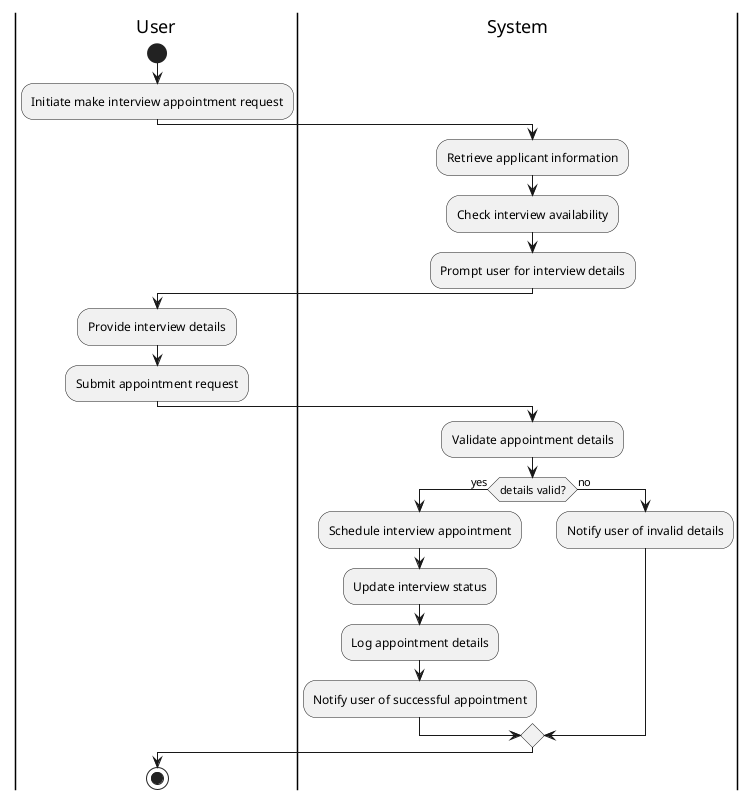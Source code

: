 @startuml "Make interview appointment"
|User|
start

:Initiate make interview appointment request;

|System|
:Retrieve applicant information;
:Check interview availability;
:Prompt user for interview details;

|User|
:Provide interview details;
:Submit appointment request;

|System|
:Validate appointment details;
if (details valid?) then (yes)
  :Schedule interview appointment;
  :Update interview status;
  :Log appointment details;
  :Notify user of successful appointment;
else (no)
  :Notify user of invalid details;
endif

|User|
stop
@enduml

